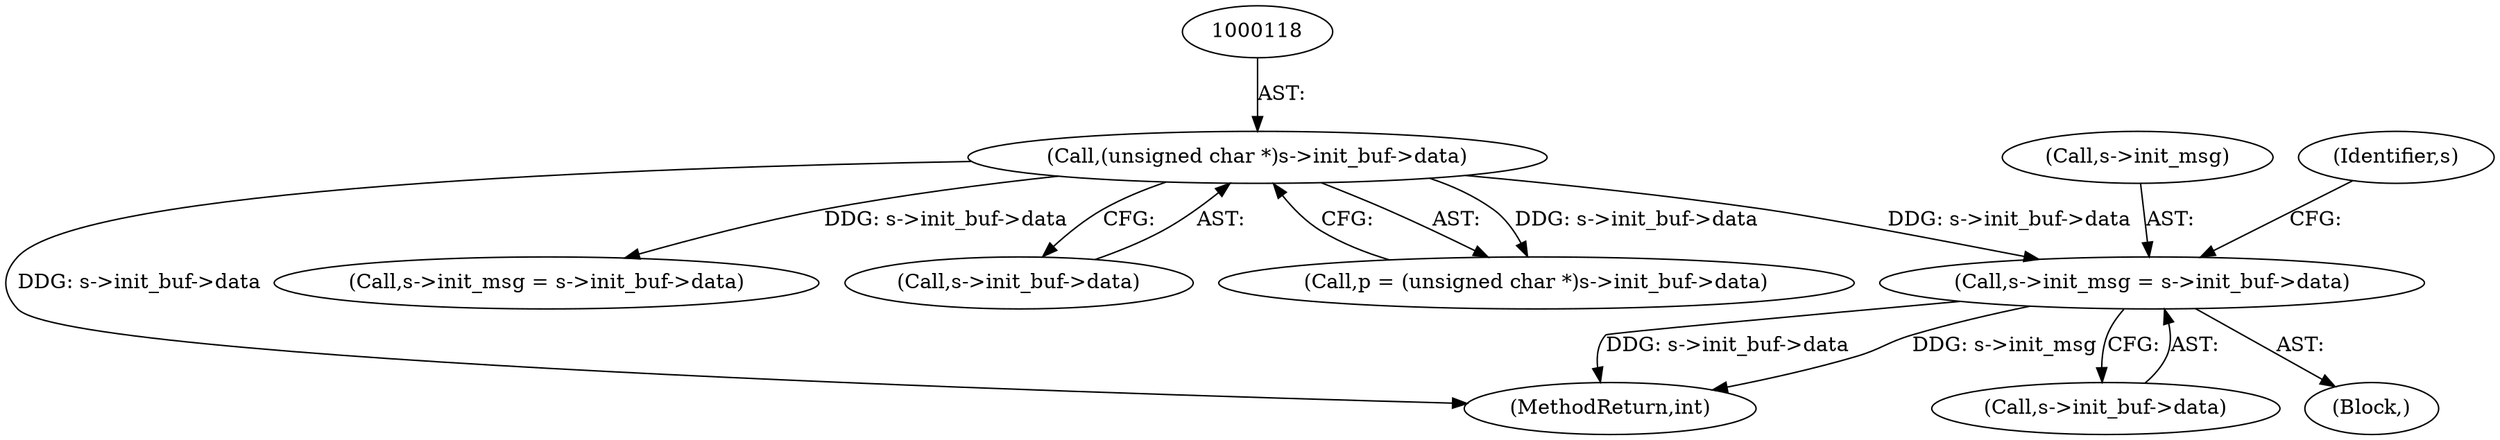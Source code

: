 digraph "0_openssl_4b390b6c3f8df925dc92a3dd6b022baa9a2f4650_0@pointer" {
"1000374" [label="(Call,s->init_msg = s->init_buf->data)"];
"1000117" [label="(Call,(unsigned char *)s->init_buf->data)"];
"1000115" [label="(Call,p = (unsigned char *)s->init_buf->data)"];
"1000375" [label="(Call,s->init_msg)"];
"1000388" [label="(MethodReturn,int)"];
"1000385" [label="(Identifier,s)"];
"1000117" [label="(Call,(unsigned char *)s->init_buf->data)"];
"1000374" [label="(Call,s->init_msg = s->init_buf->data)"];
"1000356" [label="(Call,s->init_msg = s->init_buf->data)"];
"1000119" [label="(Call,s->init_buf->data)"];
"1000378" [label="(Call,s->init_buf->data)"];
"1000108" [label="(Block,)"];
"1000374" -> "1000108"  [label="AST: "];
"1000374" -> "1000378"  [label="CFG: "];
"1000375" -> "1000374"  [label="AST: "];
"1000378" -> "1000374"  [label="AST: "];
"1000385" -> "1000374"  [label="CFG: "];
"1000374" -> "1000388"  [label="DDG: s->init_msg"];
"1000374" -> "1000388"  [label="DDG: s->init_buf->data"];
"1000117" -> "1000374"  [label="DDG: s->init_buf->data"];
"1000117" -> "1000115"  [label="AST: "];
"1000117" -> "1000119"  [label="CFG: "];
"1000118" -> "1000117"  [label="AST: "];
"1000119" -> "1000117"  [label="AST: "];
"1000115" -> "1000117"  [label="CFG: "];
"1000117" -> "1000388"  [label="DDG: s->init_buf->data"];
"1000117" -> "1000115"  [label="DDG: s->init_buf->data"];
"1000117" -> "1000356"  [label="DDG: s->init_buf->data"];
}
